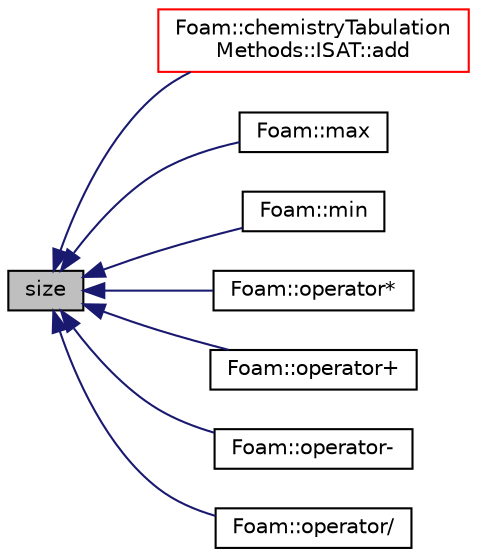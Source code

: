 digraph "size"
{
  bgcolor="transparent";
  edge [fontname="Helvetica",fontsize="10",labelfontname="Helvetica",labelfontsize="10"];
  node [fontname="Helvetica",fontsize="10",shape=record];
  rankdir="LR";
  Node90 [label="size",height=0.2,width=0.4,color="black", fillcolor="grey75", style="filled", fontcolor="black"];
  Node90 -> Node91 [dir="back",color="midnightblue",fontsize="10",style="solid",fontname="Helvetica"];
  Node91 [label="Foam::chemistryTabulation\lMethods::ISAT::add",height=0.2,width=0.4,color="red",URL="$a31129.html#a43753935ab5cec049001873b80d38a01",tooltip="Add information to the tabulation. "];
  Node90 -> Node95 [dir="back",color="midnightblue",fontsize="10",style="solid",fontname="Helvetica"];
  Node95 [label="Foam::max",height=0.2,width=0.4,color="black",URL="$a21851.html#a12ed0493c6b1028ae58fabcd62b20b7b"];
  Node90 -> Node96 [dir="back",color="midnightblue",fontsize="10",style="solid",fontname="Helvetica"];
  Node96 [label="Foam::min",height=0.2,width=0.4,color="black",URL="$a21851.html#a399fe89326ac3847eb60c74f6e6d36ef"];
  Node90 -> Node97 [dir="back",color="midnightblue",fontsize="10",style="solid",fontname="Helvetica"];
  Node97 [label="Foam::operator*",height=0.2,width=0.4,color="black",URL="$a21851.html#aa595e0aafd0dbd4c24d20f688d91d7be"];
  Node90 -> Node98 [dir="back",color="midnightblue",fontsize="10",style="solid",fontname="Helvetica"];
  Node98 [label="Foam::operator+",height=0.2,width=0.4,color="black",URL="$a21851.html#a59522bdfe133fb54b8f74c2fb63e6b3c"];
  Node90 -> Node99 [dir="back",color="midnightblue",fontsize="10",style="solid",fontname="Helvetica"];
  Node99 [label="Foam::operator-",height=0.2,width=0.4,color="black",URL="$a21851.html#a9bc146ea0a60043bd872f2fdf705f644"];
  Node90 -> Node100 [dir="back",color="midnightblue",fontsize="10",style="solid",fontname="Helvetica"];
  Node100 [label="Foam::operator/",height=0.2,width=0.4,color="black",URL="$a21851.html#ae52895ae65ebb28277657784760618b5"];
}
